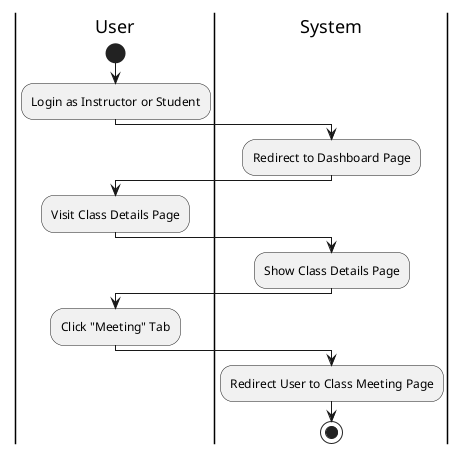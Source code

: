 @startuml JoinClassMeeting
|User|
start
:Login as Instructor or Student;
|System|
:Redirect to Dashboard Page;
|User|
:Visit Class Details Page;
|System|
:Show Class Details Page;
|User|
:Click "Meeting" Tab;
|System|
:Redirect User to Class Meeting Page;
stop
@enduml
